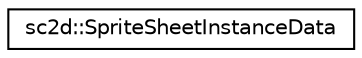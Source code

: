 digraph "Graphical Class Hierarchy"
{
  edge [fontname="Helvetica",fontsize="10",labelfontname="Helvetica",labelfontsize="10"];
  node [fontname="Helvetica",fontsize="10",shape=record];
  rankdir="LR";
  Node0 [label="sc2d::SpriteSheetInstanceData",height=0.2,width=0.4,color="black", fillcolor="white", style="filled",URL="$structsc2d_1_1SpriteSheetInstanceData.html"];
}

